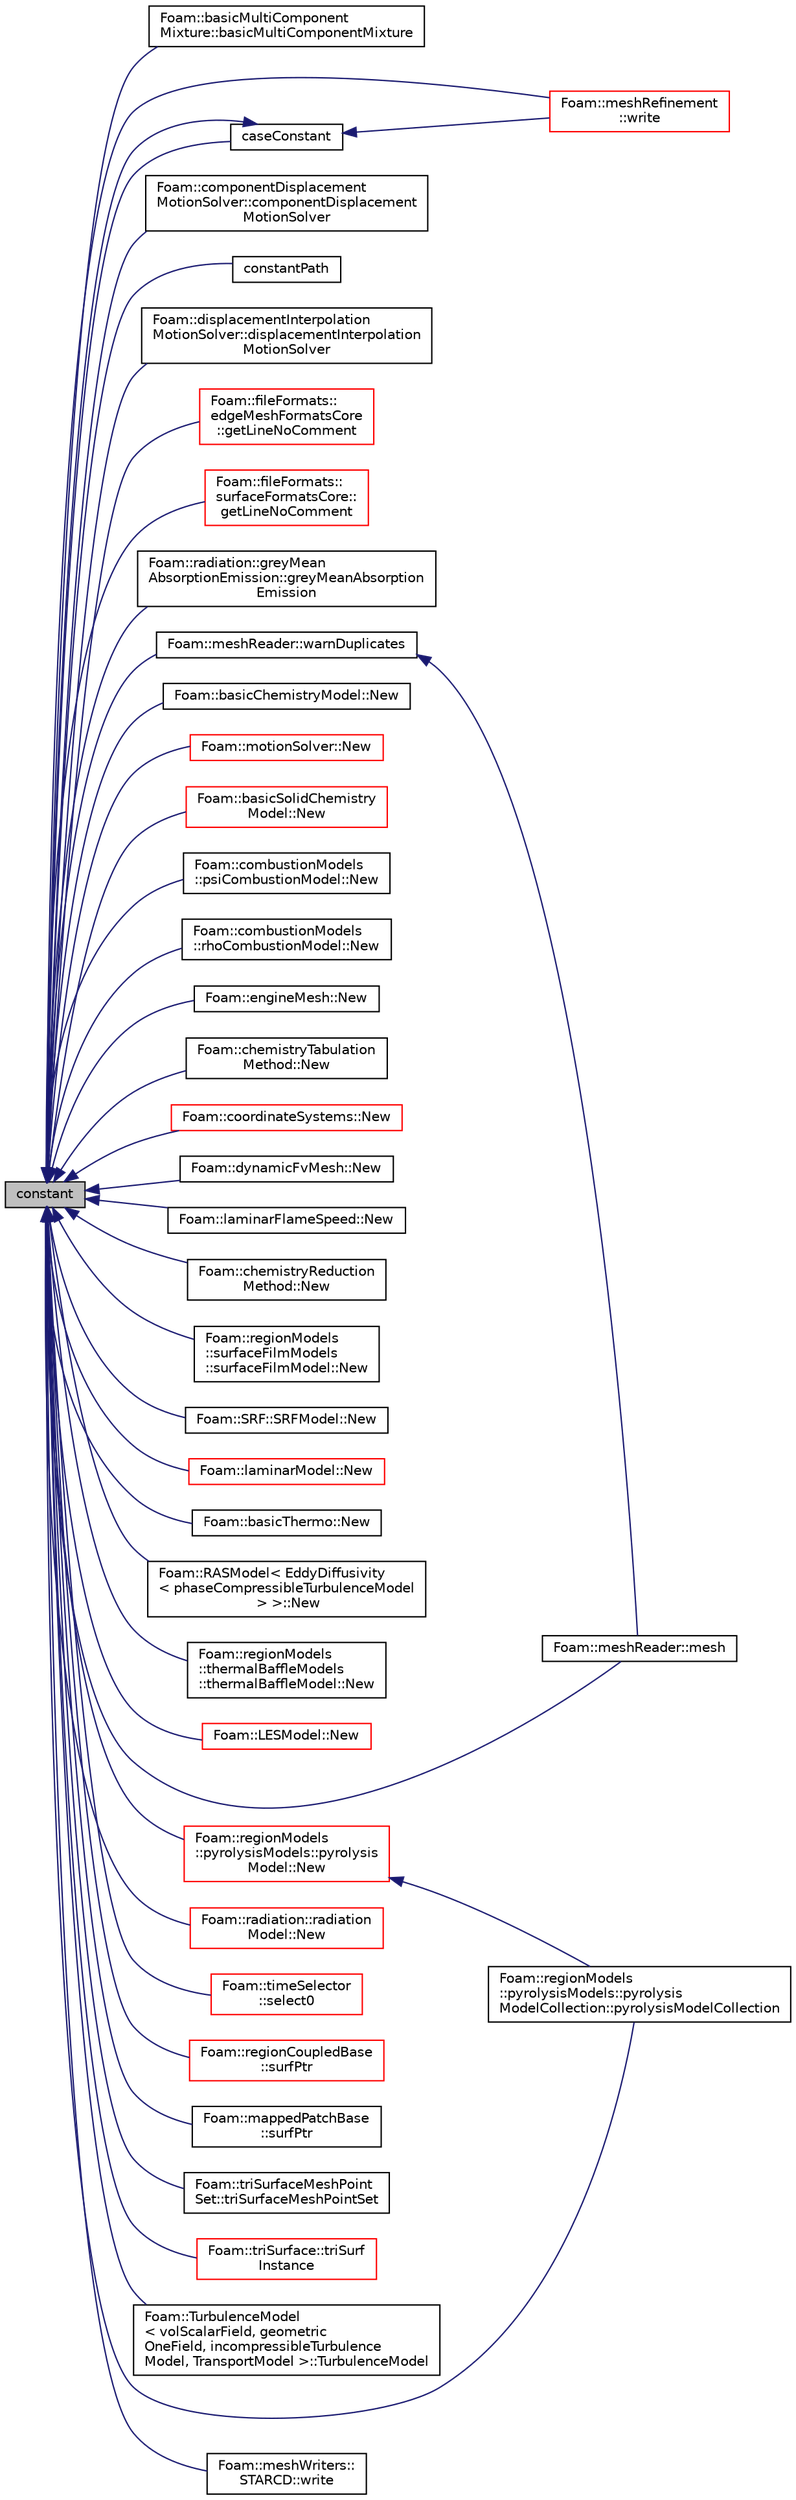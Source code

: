 digraph "constant"
{
  bgcolor="transparent";
  edge [fontname="Helvetica",fontsize="10",labelfontname="Helvetica",labelfontsize="10"];
  node [fontname="Helvetica",fontsize="10",shape=record];
  rankdir="LR";
  Node206 [label="constant",height=0.2,width=0.4,color="black", fillcolor="grey75", style="filled", fontcolor="black"];
  Node206 -> Node207 [dir="back",color="midnightblue",fontsize="10",style="solid",fontname="Helvetica"];
  Node207 [label="Foam::basicMultiComponent\lMixture::basicMultiComponentMixture",height=0.2,width=0.4,color="black",URL="$a31469.html#a0fe94f86bf8dbfeaac593408b5f7c393",tooltip="Construct from dictionary, species names, mesh and phase name. "];
  Node206 -> Node208 [dir="back",color="midnightblue",fontsize="10",style="solid",fontname="Helvetica"];
  Node208 [label="caseConstant",height=0.2,width=0.4,color="black",URL="$a27461.html#aa79b9d2d4d4634d84d82294c8e3fdc64",tooltip="Return constant name for the case. "];
  Node208 -> Node209 [dir="back",color="midnightblue",fontsize="10",style="solid",fontname="Helvetica"];
  Node209 [label="Foam::meshRefinement\l::write",height=0.2,width=0.4,color="red",URL="$a25857.html#ad48b7b943e88478c15879659cce7aebc",tooltip="Write mesh and all data. "];
  Node208 -> Node206 [dir="back",color="midnightblue",fontsize="10",style="solid",fontname="Helvetica"];
  Node206 -> Node220 [dir="back",color="midnightblue",fontsize="10",style="solid",fontname="Helvetica"];
  Node220 [label="Foam::componentDisplacement\lMotionSolver::componentDisplacement\lMotionSolver",height=0.2,width=0.4,color="black",URL="$a22313.html#a1be3e91c0c54f1606979cec9be8992be",tooltip="Construct from polyMesh and dictionary and type. "];
  Node206 -> Node221 [dir="back",color="midnightblue",fontsize="10",style="solid",fontname="Helvetica"];
  Node221 [label="constantPath",height=0.2,width=0.4,color="black",URL="$a27461.html#a9178c8ea1aba8fe7747ff0ee2d49b495",tooltip="Return constant path. "];
  Node206 -> Node222 [dir="back",color="midnightblue",fontsize="10",style="solid",fontname="Helvetica"];
  Node222 [label="Foam::displacementInterpolation\lMotionSolver::displacementInterpolation\lMotionSolver",height=0.2,width=0.4,color="black",URL="$a24437.html#af70627c48920441a925701b8da5266ba",tooltip="Construct from polyMesh and IOdictionary. "];
  Node206 -> Node223 [dir="back",color="midnightblue",fontsize="10",style="solid",fontname="Helvetica"];
  Node223 [label="Foam::fileFormats::\ledgeMeshFormatsCore\l::getLineNoComment",height=0.2,width=0.4,color="red",URL="$a22525.html#a0498e06dcbcd776540014fb90e2600c4",tooltip="Read non-comment line. "];
  Node206 -> Node226 [dir="back",color="midnightblue",fontsize="10",style="solid",fontname="Helvetica"];
  Node226 [label="Foam::fileFormats::\lsurfaceFormatsCore::\lgetLineNoComment",height=0.2,width=0.4,color="red",URL="$a30913.html#a0498e06dcbcd776540014fb90e2600c4",tooltip="Read non-comment line. "];
  Node206 -> Node229 [dir="back",color="midnightblue",fontsize="10",style="solid",fontname="Helvetica"];
  Node229 [label="Foam::radiation::greyMean\lAbsorptionEmission::greyMeanAbsorption\lEmission",height=0.2,width=0.4,color="black",URL="$a31397.html#ad643de09226fcf7b5a018ccf895f8177",tooltip="Construct from components. "];
  Node206 -> Node230 [dir="back",color="midnightblue",fontsize="10",style="solid",fontname="Helvetica"];
  Node230 [label="Foam::meshReader::mesh",height=0.2,width=0.4,color="black",URL="$a22065.html#a5aca9ab4bac609de1e0e8c268bfc363f",tooltip="Create and return polyMesh. "];
  Node206 -> Node231 [dir="back",color="midnightblue",fontsize="10",style="solid",fontname="Helvetica"];
  Node231 [label="Foam::basicChemistryModel::New",height=0.2,width=0.4,color="black",URL="$a31049.html#a7b47993ce45ac28d33333fdf3a49b21f"];
  Node206 -> Node232 [dir="back",color="midnightblue",fontsize="10",style="solid",fontname="Helvetica"];
  Node232 [label="Foam::motionSolver::New",height=0.2,width=0.4,color="red",URL="$a22325.html#a4569954e143d831f8b68a35e48a86a54",tooltip="Select constructed from polyMesh. "];
  Node206 -> Node234 [dir="back",color="midnightblue",fontsize="10",style="solid",fontname="Helvetica"];
  Node234 [label="Foam::basicSolidChemistry\lModel::New",height=0.2,width=0.4,color="red",URL="$a31529.html#a90725e349a733b4b029f42b4c6dfd480",tooltip="Selector. "];
  Node206 -> Node237 [dir="back",color="midnightblue",fontsize="10",style="solid",fontname="Helvetica"];
  Node237 [label="Foam::combustionModels\l::psiCombustionModel::New",height=0.2,width=0.4,color="black",URL="$a22013.html#a5b6b998339574a57fa1178802ba2f295",tooltip="Selector. "];
  Node206 -> Node238 [dir="back",color="midnightblue",fontsize="10",style="solid",fontname="Helvetica"];
  Node238 [label="Foam::combustionModels\l::rhoCombustionModel::New",height=0.2,width=0.4,color="black",URL="$a22025.html#a70e806fee937277543dc508552518d46",tooltip="Selector. "];
  Node206 -> Node239 [dir="back",color="midnightblue",fontsize="10",style="solid",fontname="Helvetica"];
  Node239 [label="Foam::engineMesh::New",height=0.2,width=0.4,color="black",URL="$a22565.html#ad7840737ba4c2ed1ec1756bed970676a",tooltip="Select null constructed. "];
  Node206 -> Node240 [dir="back",color="midnightblue",fontsize="10",style="solid",fontname="Helvetica"];
  Node240 [label="Foam::chemistryTabulation\lMethod::New",height=0.2,width=0.4,color="black",URL="$a31113.html#aca13b40b8f79fc509a9e2e0df5ad043c"];
  Node206 -> Node241 [dir="back",color="midnightblue",fontsize="10",style="solid",fontname="Helvetica"];
  Node241 [label="Foam::coordinateSystems::New",height=0.2,width=0.4,color="red",URL="$a26145.html#ad15330a0c324ff335e8fd9692a1cd44a",tooltip="Return previously registered or read construct from \"constant\". "];
  Node206 -> Node244 [dir="back",color="midnightblue",fontsize="10",style="solid",fontname="Helvetica"];
  Node244 [label="Foam::dynamicFvMesh::New",height=0.2,width=0.4,color="black",URL="$a22097.html#a592e546145f06484136ce294bc4c39d9",tooltip="Select null constructed. "];
  Node206 -> Node245 [dir="back",color="midnightblue",fontsize="10",style="solid",fontname="Helvetica"];
  Node245 [label="Foam::laminarFlameSpeed::New",height=0.2,width=0.4,color="black",URL="$a31169.html#ac008a7bf61538bf77b228efde2058b79"];
  Node206 -> Node246 [dir="back",color="midnightblue",fontsize="10",style="solid",fontname="Helvetica"];
  Node246 [label="Foam::chemistryReduction\lMethod::New",height=0.2,width=0.4,color="black",URL="$a31069.html#a5de82d36230bbf4c0031a57aaaf1131a"];
  Node206 -> Node247 [dir="back",color="midnightblue",fontsize="10",style="solid",fontname="Helvetica"];
  Node247 [label="Foam::regionModels\l::surfaceFilmModels\l::surfaceFilmModel::New",height=0.2,width=0.4,color="black",URL="$a30261.html#a122849f19a3f04fda71330ee83e23e58",tooltip="Return a reference to the selected surface film model. "];
  Node206 -> Node248 [dir="back",color="midnightblue",fontsize="10",style="solid",fontname="Helvetica"];
  Node248 [label="Foam::SRF::SRFModel::New",height=0.2,width=0.4,color="black",URL="$a22753.html#acde5a0ffced46613902ba3da6d3fe121",tooltip="Return a reference to the selected SRF model. "];
  Node206 -> Node249 [dir="back",color="midnightblue",fontsize="10",style="solid",fontname="Helvetica"];
  Node249 [label="Foam::laminarModel::New",height=0.2,width=0.4,color="red",URL="$a32193.html#a66959cb364ead3c6372d1d28204d0df2",tooltip="Return a reference to the selected laminar model. "];
  Node206 -> Node251 [dir="back",color="midnightblue",fontsize="10",style="solid",fontname="Helvetica"];
  Node251 [label="Foam::basicThermo::New",height=0.2,width=0.4,color="black",URL="$a30993.html#a390ae4accfd7bda53c012a84574d7f01"];
  Node206 -> Node252 [dir="back",color="midnightblue",fontsize="10",style="solid",fontname="Helvetica"];
  Node252 [label="Foam::RASModel\< EddyDiffusivity\l\< phaseCompressibleTurbulenceModel\l \> \>::New",height=0.2,width=0.4,color="black",URL="$a32361.html#a8c206abb12d5349d3c8e098ccbb31de0",tooltip="Return a reference to the selected RAS model. "];
  Node206 -> Node253 [dir="back",color="midnightblue",fontsize="10",style="solid",fontname="Helvetica"];
  Node253 [label="Foam::regionModels\l::thermalBaffleModels\l::thermalBaffleModel::New",height=0.2,width=0.4,color="black",URL="$a30281.html#a18367b6fa8eeeaf5460cd2871fbccc55",tooltip="Return a reference to the selected model. "];
  Node206 -> Node254 [dir="back",color="midnightblue",fontsize="10",style="solid",fontname="Helvetica"];
  Node254 [label="Foam::LESModel::New",height=0.2,width=0.4,color="red",URL="$a32277.html#a0e29eca4c0af7352ec0a454c985dfece",tooltip="Return a reference to the selected LES model. "];
  Node206 -> Node256 [dir="back",color="midnightblue",fontsize="10",style="solid",fontname="Helvetica"];
  Node256 [label="Foam::regionModels\l::pyrolysisModels::pyrolysis\lModel::New",height=0.2,width=0.4,color="red",URL="$a30045.html#af7041645244db3ff80a239c9aa85b803",tooltip="Return a reference to the selected pyrolysis model. "];
  Node256 -> Node258 [dir="back",color="midnightblue",fontsize="10",style="solid",fontname="Helvetica"];
  Node258 [label="Foam::regionModels\l::pyrolysisModels::pyrolysis\lModelCollection::pyrolysisModelCollection",height=0.2,width=0.4,color="black",URL="$a30049.html#a1b4173eb8a704738b95f1ba8542805dc",tooltip="Construct from mesh. "];
  Node206 -> Node259 [dir="back",color="midnightblue",fontsize="10",style="solid",fontname="Helvetica"];
  Node259 [label="Foam::radiation::radiation\lModel::New",height=0.2,width=0.4,color="red",URL="$a31377.html#ae3b9ebfd6e0fafd4254fda4dd144cc5a",tooltip="Return a reference to the selected radiation model. "];
  Node206 -> Node258 [dir="back",color="midnightblue",fontsize="10",style="solid",fontname="Helvetica"];
  Node206 -> Node260 [dir="back",color="midnightblue",fontsize="10",style="solid",fontname="Helvetica"];
  Node260 [label="Foam::timeSelector\l::select0",height=0.2,width=0.4,color="red",URL="$a27465.html#a8438f603c31fb433e6a1bc4f9137af62",tooltip="Return the set of times selected based on the argList options. "];
  Node206 -> Node264 [dir="back",color="midnightblue",fontsize="10",style="solid",fontname="Helvetica"];
  Node264 [label="Foam::regionCoupledBase\l::surfPtr",height=0.2,width=0.4,color="red",URL="$a26313.html#a9f816d46870e7842532ae562aa6ff1d6",tooltip="Return a reference to the projection surface. "];
  Node206 -> Node269 [dir="back",color="midnightblue",fontsize="10",style="solid",fontname="Helvetica"];
  Node269 [label="Foam::mappedPatchBase\l::surfPtr",height=0.2,width=0.4,color="black",URL="$a26225.html#a9f816d46870e7842532ae562aa6ff1d6",tooltip="Return a pointer to the AMI projection surface. "];
  Node206 -> Node270 [dir="back",color="midnightblue",fontsize="10",style="solid",fontname="Helvetica"];
  Node270 [label="Foam::triSurfaceMeshPoint\lSet::triSurfaceMeshPointSet",height=0.2,width=0.4,color="black",URL="$a30609.html#a7946bec146a05b6d03220861af81d72a",tooltip="Construct from dictionary. "];
  Node206 -> Node271 [dir="back",color="midnightblue",fontsize="10",style="solid",fontname="Helvetica"];
  Node271 [label="Foam::triSurface::triSurf\lInstance",height=0.2,width=0.4,color="red",URL="$a31961.html#a1ab8d8beae9ae13c09674c78df71224a",tooltip="Name of triSurface directory to use. "];
  Node206 -> Node274 [dir="back",color="midnightblue",fontsize="10",style="solid",fontname="Helvetica"];
  Node274 [label="Foam::TurbulenceModel\l\< volScalarField, geometric\lOneField, incompressibleTurbulence\lModel, TransportModel \>::TurbulenceModel",height=0.2,width=0.4,color="black",URL="$a32393.html#a5ac876188792e5bb3a8a73e46d77fd33",tooltip="Construct. "];
  Node206 -> Node275 [dir="back",color="midnightblue",fontsize="10",style="solid",fontname="Helvetica"];
  Node275 [label="Foam::meshReader::warnDuplicates",height=0.2,width=0.4,color="black",URL="$a22065.html#a2638db035b2a192cbe57e864292f2823",tooltip="Warn about repeated names. "];
  Node275 -> Node230 [dir="back",color="midnightblue",fontsize="10",style="solid",fontname="Helvetica"];
  Node206 -> Node276 [dir="back",color="midnightblue",fontsize="10",style="solid",fontname="Helvetica"];
  Node276 [label="Foam::meshWriters::\lSTARCD::write",height=0.2,width=0.4,color="black",URL="$a22089.html#ae295e82e737df12e07be9a2e2fa15357",tooltip="Write volume mesh. "];
  Node206 -> Node209 [dir="back",color="midnightblue",fontsize="10",style="solid",fontname="Helvetica"];
}
